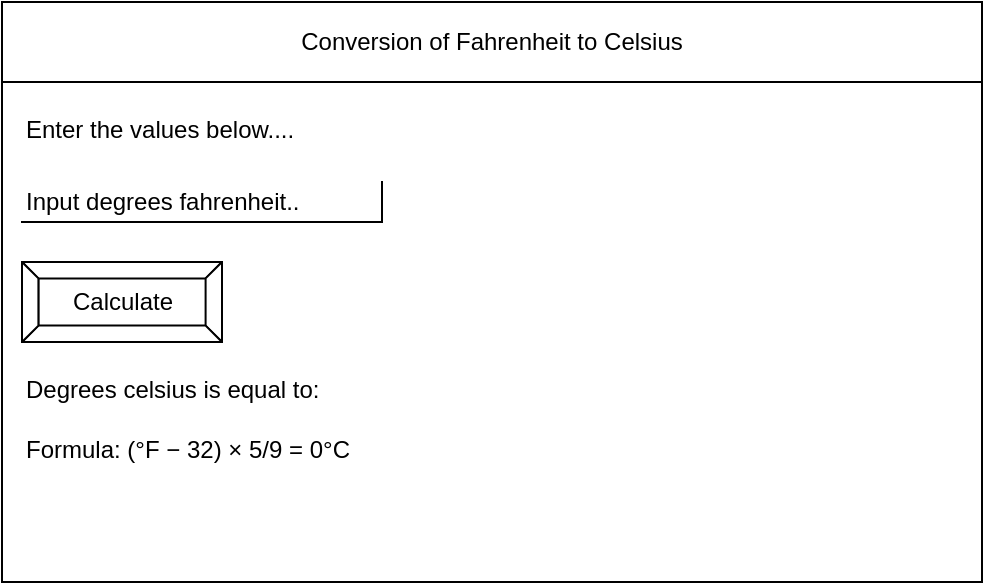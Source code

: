 <mxfile>
    <diagram id="pIaEtrtLPv3HG8r1JEND" name="Page-1">
        <mxGraphModel dx="594" dy="499" grid="1" gridSize="10" guides="1" tooltips="1" connect="1" arrows="1" fold="1" page="1" pageScale="1" pageWidth="850" pageHeight="1100" math="0" shadow="0">
            <root>
                <mxCell id="0"/>
                <mxCell id="1" parent="0"/>
                <mxCell id="2" value="" style="rounded=0;whiteSpace=wrap;html=1;" parent="1" vertex="1">
                    <mxGeometry x="80" y="80" width="490" height="290" as="geometry"/>
                </mxCell>
                <mxCell id="3" value="Conversion of Fahrenheit to Celsius" style="rounded=0;whiteSpace=wrap;html=1;" parent="1" vertex="1">
                    <mxGeometry x="80" y="80" width="490" height="40" as="geometry"/>
                </mxCell>
                <mxCell id="4" value="Input degrees fahrenheit.." style="shape=partialRectangle;whiteSpace=wrap;html=1;top=0;left=0;fillColor=none;align=left;" parent="1" vertex="1">
                    <mxGeometry x="90" y="170" width="180" height="20" as="geometry"/>
                </mxCell>
                <mxCell id="6" value="Calculate" style="labelPosition=center;verticalLabelPosition=middle;align=center;html=1;shape=mxgraph.basic.button;dx=8.2;" parent="1" vertex="1">
                    <mxGeometry x="90" y="210" width="100" height="40" as="geometry"/>
                </mxCell>
                <mxCell id="7" value="&lt;span style=&quot;font-family: &amp;#34;helvetica&amp;#34; ; font-size: 12px ; font-style: normal ; font-weight: 400 ; letter-spacing: normal ; text-align: center ; text-indent: 0px ; text-transform: none ; word-spacing: 0px ; display: inline ; float: none&quot;&gt;&lt;font color=&quot;#000000&quot;&gt;Enter the values below....&lt;/font&gt;&lt;/span&gt;" style="text;whiteSpace=wrap;html=1;" vertex="1" parent="1">
                    <mxGeometry x="90" y="130" width="160" height="30" as="geometry"/>
                </mxCell>
                <mxCell id="8" value="&lt;span style=&quot;text-align: center&quot;&gt;Formula: (°F − 32) × 5/9 = 0°C&lt;/span&gt;" style="text;whiteSpace=wrap;html=1;" vertex="1" parent="1">
                    <mxGeometry x="90" y="290" width="180" height="30" as="geometry"/>
                </mxCell>
                <mxCell id="9" value="&lt;span style=&quot;text-align: center&quot;&gt;Degrees celsius is equal to:&lt;/span&gt;" style="text;whiteSpace=wrap;html=1;" vertex="1" parent="1">
                    <mxGeometry x="90" y="260" width="180" height="30" as="geometry"/>
                </mxCell>
            </root>
        </mxGraphModel>
    </diagram>
</mxfile>